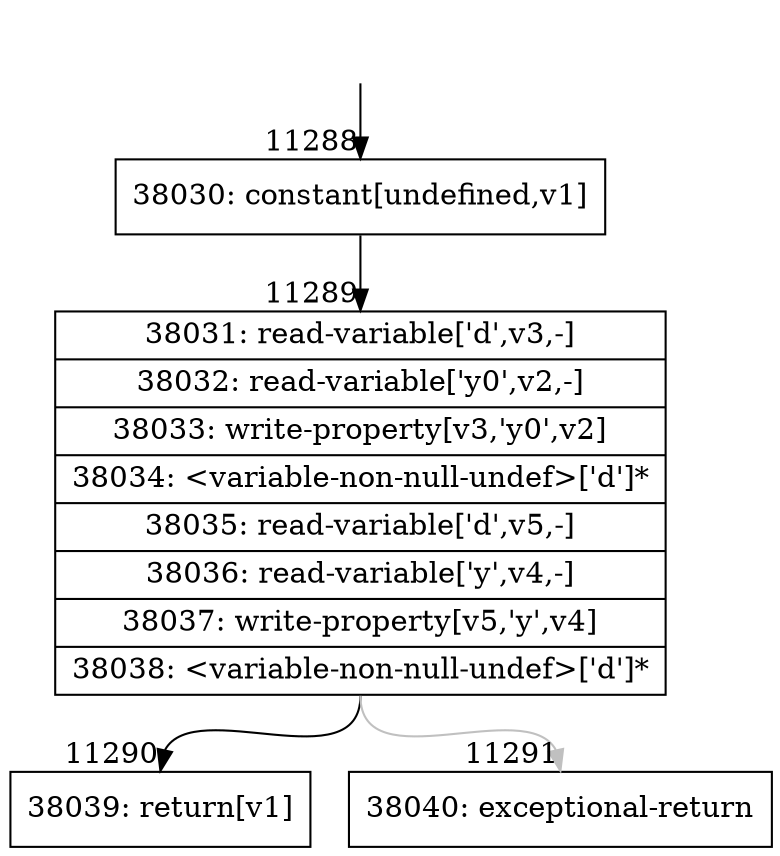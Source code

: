 digraph {
rankdir="TD"
BB_entry1042[shape=none,label=""];
BB_entry1042 -> BB11288 [tailport=s, headport=n, headlabel="    11288"]
BB11288 [shape=record label="{38030: constant[undefined,v1]}" ] 
BB11288 -> BB11289 [tailport=s, headport=n, headlabel="      11289"]
BB11289 [shape=record label="{38031: read-variable['d',v3,-]|38032: read-variable['y0',v2,-]|38033: write-property[v3,'y0',v2]|38034: \<variable-non-null-undef\>['d']*|38035: read-variable['d',v5,-]|38036: read-variable['y',v4,-]|38037: write-property[v5,'y',v4]|38038: \<variable-non-null-undef\>['d']*}" ] 
BB11289 -> BB11290 [tailport=s, headport=n, headlabel="      11290"]
BB11289 -> BB11291 [tailport=s, headport=n, color=gray, headlabel="      11291"]
BB11290 [shape=record label="{38039: return[v1]}" ] 
BB11291 [shape=record label="{38040: exceptional-return}" ] 
//#$~ 6715
}
